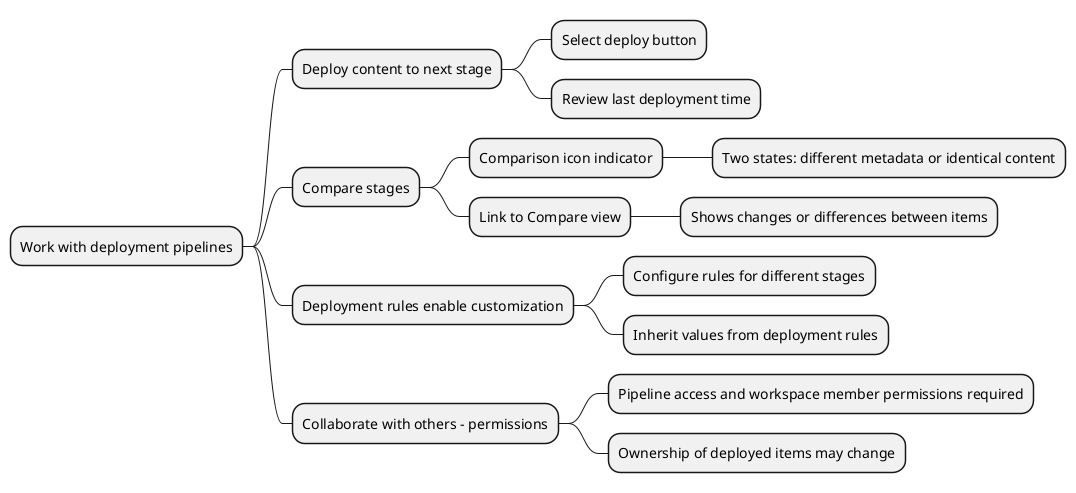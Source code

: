 @startmindmap
* Work with deployment pipelines
** Deploy content to next stage
*** Select deploy button
*** Review last deployment time
** Compare stages
*** Comparison icon indicator
**** Two states: different metadata or identical content
*** Link to Compare view
**** Shows changes or differences between items
** Deployment rules enable customization
*** Configure rules for different stages
*** Inherit values from deployment rules
** Collaborate with others - permissions
*** Pipeline access and workspace member permissions required
*** Ownership of deployed items may change
@endmindmap